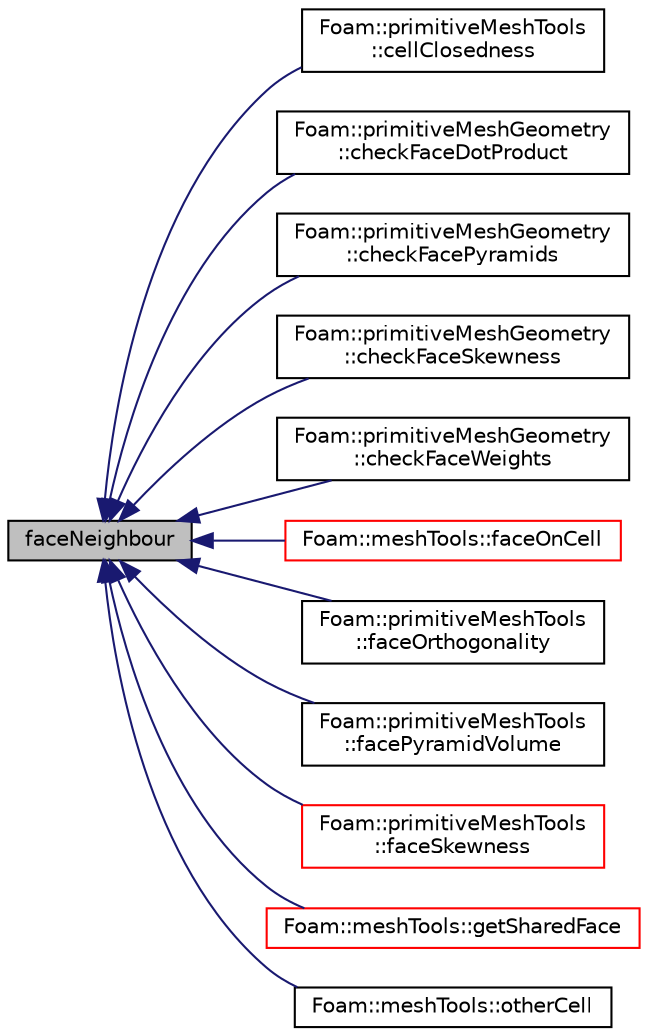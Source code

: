 digraph "faceNeighbour"
{
  bgcolor="transparent";
  edge [fontname="Helvetica",fontsize="10",labelfontname="Helvetica",labelfontsize="10"];
  node [fontname="Helvetica",fontsize="10",shape=record];
  rankdir="LR";
  Node1 [label="faceNeighbour",height=0.2,width=0.4,color="black", fillcolor="grey75", style="filled", fontcolor="black"];
  Node1 -> Node2 [dir="back",color="midnightblue",fontsize="10",style="solid",fontname="Helvetica"];
  Node2 [label="Foam::primitiveMeshTools\l::cellClosedness",height=0.2,width=0.4,color="black",URL="$a01969.html#a14b7d320d846c69e1e404e9937f5d63c",tooltip="Generate cell openness and cell ascpect ratio field. "];
  Node1 -> Node3 [dir="back",color="midnightblue",fontsize="10",style="solid",fontname="Helvetica"];
  Node3 [label="Foam::primitiveMeshGeometry\l::checkFaceDotProduct",height=0.2,width=0.4,color="black",URL="$a01968.html#abe689b0ea95babc2086677dec53f57f2"];
  Node1 -> Node4 [dir="back",color="midnightblue",fontsize="10",style="solid",fontname="Helvetica"];
  Node4 [label="Foam::primitiveMeshGeometry\l::checkFacePyramids",height=0.2,width=0.4,color="black",URL="$a01968.html#ad90dd781f10ef81bbfefbe0b9b8fe46e"];
  Node1 -> Node5 [dir="back",color="midnightblue",fontsize="10",style="solid",fontname="Helvetica"];
  Node5 [label="Foam::primitiveMeshGeometry\l::checkFaceSkewness",height=0.2,width=0.4,color="black",URL="$a01968.html#a2c5229035a955dd2719a447f55181f79"];
  Node1 -> Node6 [dir="back",color="midnightblue",fontsize="10",style="solid",fontname="Helvetica"];
  Node6 [label="Foam::primitiveMeshGeometry\l::checkFaceWeights",height=0.2,width=0.4,color="black",URL="$a01968.html#a43235a75da65bd601617364388f0d055"];
  Node1 -> Node7 [dir="back",color="midnightblue",fontsize="10",style="solid",fontname="Helvetica"];
  Node7 [label="Foam::meshTools::faceOnCell",height=0.2,width=0.4,color="red",URL="$a10780.html#ae8119e36b45b1e47f91cdcb57222986d",tooltip="Is face used by cell. "];
  Node1 -> Node8 [dir="back",color="midnightblue",fontsize="10",style="solid",fontname="Helvetica"];
  Node8 [label="Foam::primitiveMeshTools\l::faceOrthogonality",height=0.2,width=0.4,color="black",URL="$a01969.html#a80c00296cf9a021984931b4e59b86f35",tooltip="Generate non-orthogonality field (internal faces only) "];
  Node1 -> Node9 [dir="back",color="midnightblue",fontsize="10",style="solid",fontname="Helvetica"];
  Node9 [label="Foam::primitiveMeshTools\l::facePyramidVolume",height=0.2,width=0.4,color="black",URL="$a01969.html#aab4eea20bacd77eef1060af3f16adc26",tooltip="Generate face pyramid volume fields. "];
  Node1 -> Node10 [dir="back",color="midnightblue",fontsize="10",style="solid",fontname="Helvetica"];
  Node10 [label="Foam::primitiveMeshTools\l::faceSkewness",height=0.2,width=0.4,color="red",URL="$a01969.html#a3c5a5ea5f6eecbaf692582855583eff9",tooltip="Generate skewness field. "];
  Node1 -> Node11 [dir="back",color="midnightblue",fontsize="10",style="solid",fontname="Helvetica"];
  Node11 [label="Foam::meshTools::getSharedFace",height=0.2,width=0.4,color="red",URL="$a10780.html#a8550e28a800fded0b2d9dcdce6a6c4f6",tooltip="Return face shared by two cells. Throws error if none found. "];
  Node1 -> Node12 [dir="back",color="midnightblue",fontsize="10",style="solid",fontname="Helvetica"];
  Node12 [label="Foam::meshTools::otherCell",height=0.2,width=0.4,color="black",URL="$a10780.html#a27becdad7805cd82a048fa554a29ccbf",tooltip="Return cell on other side of face. Throws error. "];
}
